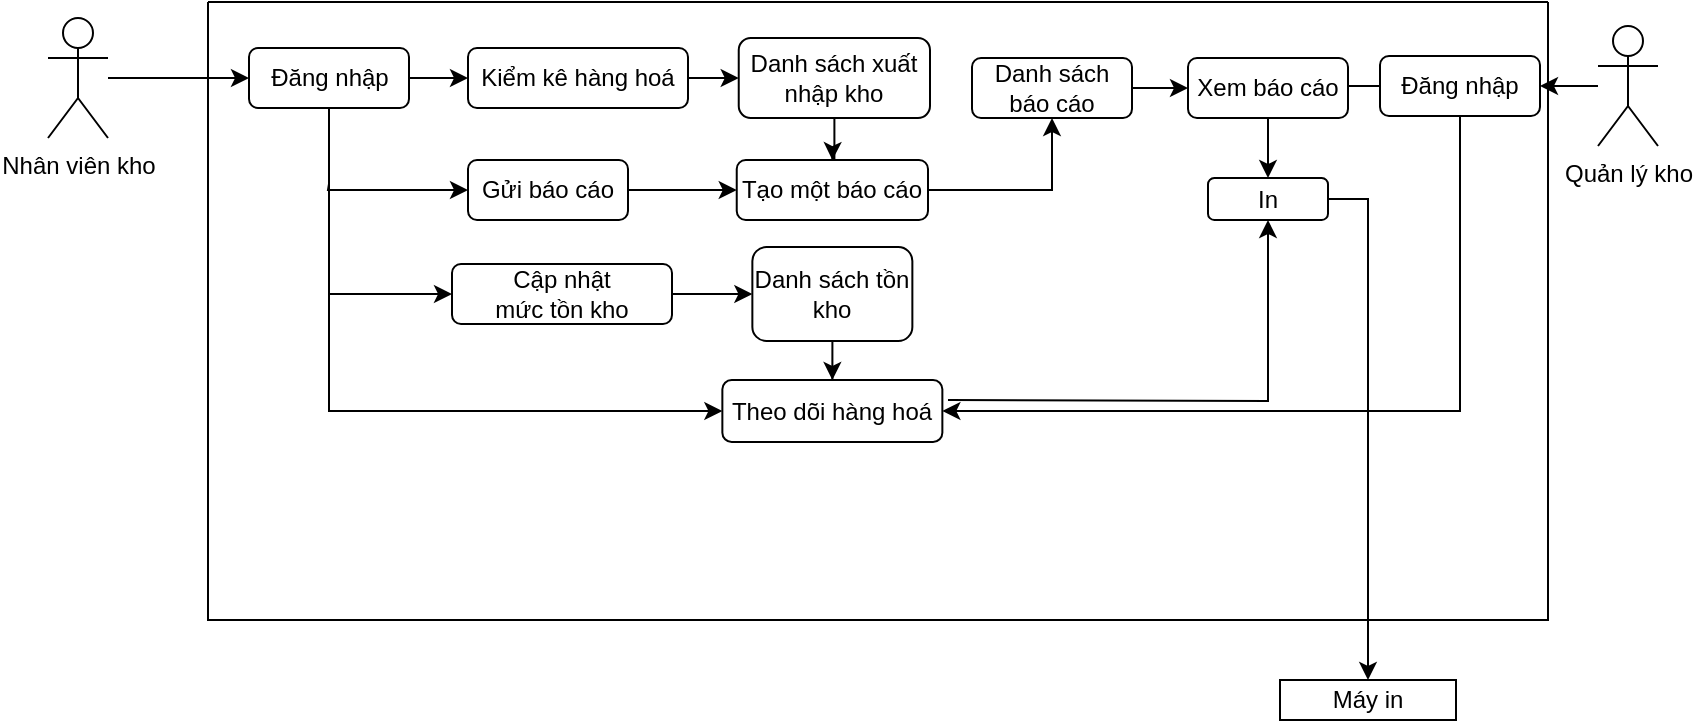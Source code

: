 <mxfile version="27.0.6">
  <diagram name="Trang-1" id="D9kbNR4Y4z5BwE0H5Da0">
    <mxGraphModel dx="872" dy="473" grid="1" gridSize="10" guides="1" tooltips="1" connect="1" arrows="1" fold="1" page="1" pageScale="1" pageWidth="1169" pageHeight="827" math="0" shadow="0">
      <root>
        <mxCell id="0" />
        <mxCell id="1" parent="0" />
        <mxCell id="RE8hw0GTR6m2Dy88vsNo-1" value="Nhân viên kho" style="shape=umlActor;verticalLabelPosition=bottom;verticalAlign=top;html=1;outlineConnect=0;" parent="1" vertex="1">
          <mxGeometry x="120" y="29" width="30" height="60" as="geometry" />
        </mxCell>
        <mxCell id="RE8hw0GTR6m2Dy88vsNo-2" value="Quản lý kho" style="shape=umlActor;verticalLabelPosition=bottom;verticalAlign=top;html=1;outlineConnect=0;" parent="1" vertex="1">
          <mxGeometry x="895" y="33" width="30" height="60" as="geometry" />
        </mxCell>
        <mxCell id="RE8hw0GTR6m2Dy88vsNo-5" value="" style="endArrow=classic;html=1;rounded=0;entryX=0;entryY=0.5;entryDx=0;entryDy=0;" parent="1" source="RE8hw0GTR6m2Dy88vsNo-1" target="RE8hw0GTR6m2Dy88vsNo-6" edge="1">
          <mxGeometry width="50" height="50" relative="1" as="geometry">
            <mxPoint x="140" y="200" as="sourcePoint" />
            <mxPoint x="200" y="170" as="targetPoint" />
          </mxGeometry>
        </mxCell>
        <mxCell id="RE8hw0GTR6m2Dy88vsNo-16" value="" style="swimlane;startSize=0;" parent="1" vertex="1">
          <mxGeometry x="200" y="21" width="670" height="309" as="geometry" />
        </mxCell>
        <mxCell id="0RWC0uuBtocXuPP7cz6o-1" style="edgeStyle=orthogonalEdgeStyle;rounded=0;orthogonalLoop=1;jettySize=auto;html=1;" parent="RE8hw0GTR6m2Dy88vsNo-16" source="RE8hw0GTR6m2Dy88vsNo-6" target="RE8hw0GTR6m2Dy88vsNo-15" edge="1">
          <mxGeometry relative="1" as="geometry">
            <Array as="points">
              <mxPoint x="61" y="146" />
            </Array>
          </mxGeometry>
        </mxCell>
        <mxCell id="0RWC0uuBtocXuPP7cz6o-7" style="edgeStyle=orthogonalEdgeStyle;rounded=0;orthogonalLoop=1;jettySize=auto;html=1;entryX=0;entryY=0.5;entryDx=0;entryDy=0;" parent="RE8hw0GTR6m2Dy88vsNo-16" source="RE8hw0GTR6m2Dy88vsNo-6" target="RE8hw0GTR6m2Dy88vsNo-32" edge="1">
          <mxGeometry relative="1" as="geometry">
            <Array as="points">
              <mxPoint x="61" y="91" />
              <mxPoint x="60" y="144" />
            </Array>
          </mxGeometry>
        </mxCell>
        <mxCell id="0RWC0uuBtocXuPP7cz6o-16" style="edgeStyle=orthogonalEdgeStyle;rounded=0;orthogonalLoop=1;jettySize=auto;html=1;entryX=0;entryY=0.5;entryDx=0;entryDy=0;" parent="RE8hw0GTR6m2Dy88vsNo-16" source="RE8hw0GTR6m2Dy88vsNo-6" target="RE8hw0GTR6m2Dy88vsNo-38" edge="1">
          <mxGeometry relative="1" as="geometry">
            <Array as="points">
              <mxPoint x="61" y="205" />
            </Array>
          </mxGeometry>
        </mxCell>
        <mxCell id="QrGvr3LlAkq4sx4mLev--9" style="edgeStyle=orthogonalEdgeStyle;rounded=0;orthogonalLoop=1;jettySize=auto;html=1;" edge="1" parent="RE8hw0GTR6m2Dy88vsNo-16" source="RE8hw0GTR6m2Dy88vsNo-6" target="RE8hw0GTR6m2Dy88vsNo-46">
          <mxGeometry relative="1" as="geometry" />
        </mxCell>
        <mxCell id="RE8hw0GTR6m2Dy88vsNo-6" value="Đăng nhập" style="rounded=1;whiteSpace=wrap;html=1;" parent="RE8hw0GTR6m2Dy88vsNo-16" vertex="1">
          <mxGeometry x="20.5" y="23" width="80" height="30" as="geometry" />
        </mxCell>
        <mxCell id="QrGvr3LlAkq4sx4mLev--2" style="edgeStyle=orthogonalEdgeStyle;rounded=0;orthogonalLoop=1;jettySize=auto;html=1;" edge="1" parent="RE8hw0GTR6m2Dy88vsNo-16" source="RE8hw0GTR6m2Dy88vsNo-15" target="RE8hw0GTR6m2Dy88vsNo-54">
          <mxGeometry relative="1" as="geometry" />
        </mxCell>
        <mxCell id="RE8hw0GTR6m2Dy88vsNo-15" value="Cập nhật&lt;div&gt;mức tồn kho&lt;/div&gt;" style="rounded=1;whiteSpace=wrap;html=1;" parent="RE8hw0GTR6m2Dy88vsNo-16" vertex="1">
          <mxGeometry x="122" y="131" width="110" height="30" as="geometry" />
        </mxCell>
        <mxCell id="0RWC0uuBtocXuPP7cz6o-8" style="edgeStyle=orthogonalEdgeStyle;rounded=0;orthogonalLoop=1;jettySize=auto;html=1;entryX=1;entryY=0.5;entryDx=0;entryDy=0;" parent="RE8hw0GTR6m2Dy88vsNo-16" source="RE8hw0GTR6m2Dy88vsNo-17" target="RE8hw0GTR6m2Dy88vsNo-22" edge="1">
          <mxGeometry relative="1" as="geometry" />
        </mxCell>
        <mxCell id="QrGvr3LlAkq4sx4mLev--12" style="edgeStyle=orthogonalEdgeStyle;rounded=0;orthogonalLoop=1;jettySize=auto;html=1;entryX=1;entryY=0.5;entryDx=0;entryDy=0;" edge="1" parent="RE8hw0GTR6m2Dy88vsNo-16" source="RE8hw0GTR6m2Dy88vsNo-17" target="RE8hw0GTR6m2Dy88vsNo-38">
          <mxGeometry relative="1" as="geometry">
            <Array as="points">
              <mxPoint x="626" y="205" />
            </Array>
          </mxGeometry>
        </mxCell>
        <mxCell id="RE8hw0GTR6m2Dy88vsNo-17" value="Đăng nhập" style="rounded=1;whiteSpace=wrap;html=1;" parent="RE8hw0GTR6m2Dy88vsNo-16" vertex="1">
          <mxGeometry x="586" y="27" width="80" height="30" as="geometry" />
        </mxCell>
        <mxCell id="QrGvr3LlAkq4sx4mLev--13" style="edgeStyle=orthogonalEdgeStyle;rounded=0;orthogonalLoop=1;jettySize=auto;html=1;" edge="1" parent="RE8hw0GTR6m2Dy88vsNo-16" source="RE8hw0GTR6m2Dy88vsNo-24" target="RE8hw0GTR6m2Dy88vsNo-22">
          <mxGeometry relative="1" as="geometry" />
        </mxCell>
        <mxCell id="RE8hw0GTR6m2Dy88vsNo-24" value="Danh sách báo cáo" style="rounded=1;whiteSpace=wrap;html=1;" parent="RE8hw0GTR6m2Dy88vsNo-16" vertex="1">
          <mxGeometry x="382" y="28" width="80" height="30" as="geometry" />
        </mxCell>
        <mxCell id="QrGvr3LlAkq4sx4mLev--16" style="edgeStyle=orthogonalEdgeStyle;rounded=0;orthogonalLoop=1;jettySize=auto;html=1;" edge="1" parent="RE8hw0GTR6m2Dy88vsNo-16" source="RE8hw0GTR6m2Dy88vsNo-22" target="QrGvr3LlAkq4sx4mLev--15">
          <mxGeometry relative="1" as="geometry" />
        </mxCell>
        <mxCell id="RE8hw0GTR6m2Dy88vsNo-22" value="Xem báo cáo" style="rounded=1;whiteSpace=wrap;html=1;" parent="RE8hw0GTR6m2Dy88vsNo-16" vertex="1">
          <mxGeometry x="490" y="28" width="80" height="30" as="geometry" />
        </mxCell>
        <mxCell id="0RWC0uuBtocXuPP7cz6o-12" style="edgeStyle=orthogonalEdgeStyle;rounded=0;orthogonalLoop=1;jettySize=auto;html=1;" parent="RE8hw0GTR6m2Dy88vsNo-16" source="RE8hw0GTR6m2Dy88vsNo-20" target="RE8hw0GTR6m2Dy88vsNo-24" edge="1">
          <mxGeometry relative="1" as="geometry" />
        </mxCell>
        <mxCell id="RE8hw0GTR6m2Dy88vsNo-20" value="Tạo một báo cáo" style="rounded=1;whiteSpace=wrap;html=1;" parent="RE8hw0GTR6m2Dy88vsNo-16" vertex="1">
          <mxGeometry x="264.37" y="79" width="95.63" height="30" as="geometry" />
        </mxCell>
        <mxCell id="RE8hw0GTR6m2Dy88vsNo-35" value="" style="edgeStyle=orthogonalEdgeStyle;rounded=0;orthogonalLoop=1;jettySize=auto;html=1;" parent="RE8hw0GTR6m2Dy88vsNo-16" source="RE8hw0GTR6m2Dy88vsNo-32" target="RE8hw0GTR6m2Dy88vsNo-20" edge="1">
          <mxGeometry relative="1" as="geometry" />
        </mxCell>
        <mxCell id="RE8hw0GTR6m2Dy88vsNo-32" value="Gửi báo cáo" style="rounded=1;whiteSpace=wrap;html=1;" parent="RE8hw0GTR6m2Dy88vsNo-16" vertex="1">
          <mxGeometry x="130" y="79" width="80" height="30" as="geometry" />
        </mxCell>
        <mxCell id="QrGvr3LlAkq4sx4mLev--18" style="edgeStyle=orthogonalEdgeStyle;rounded=0;orthogonalLoop=1;jettySize=auto;html=1;entryX=0.5;entryY=1;entryDx=0;entryDy=0;" edge="1" parent="RE8hw0GTR6m2Dy88vsNo-16" target="QrGvr3LlAkq4sx4mLev--15">
          <mxGeometry relative="1" as="geometry">
            <mxPoint x="370" y="199" as="sourcePoint" />
          </mxGeometry>
        </mxCell>
        <mxCell id="RE8hw0GTR6m2Dy88vsNo-38" value="Theo dõi hàng hoá" style="rounded=1;whiteSpace=wrap;html=1;" parent="RE8hw0GTR6m2Dy88vsNo-16" vertex="1">
          <mxGeometry x="257.18" y="189" width="110" height="31" as="geometry" />
        </mxCell>
        <mxCell id="QrGvr3LlAkq4sx4mLev--11" style="edgeStyle=orthogonalEdgeStyle;rounded=0;orthogonalLoop=1;jettySize=auto;html=1;entryX=0;entryY=0.5;entryDx=0;entryDy=0;" edge="1" parent="RE8hw0GTR6m2Dy88vsNo-16" source="RE8hw0GTR6m2Dy88vsNo-46" target="RE8hw0GTR6m2Dy88vsNo-47">
          <mxGeometry relative="1" as="geometry" />
        </mxCell>
        <mxCell id="RE8hw0GTR6m2Dy88vsNo-46" value="Kiểm kê hàng hoá" style="rounded=1;whiteSpace=wrap;html=1;" parent="RE8hw0GTR6m2Dy88vsNo-16" vertex="1">
          <mxGeometry x="130" y="23" width="110" height="30" as="geometry" />
        </mxCell>
        <mxCell id="QrGvr3LlAkq4sx4mLev--10" style="edgeStyle=orthogonalEdgeStyle;rounded=0;orthogonalLoop=1;jettySize=auto;html=1;entryX=0.5;entryY=0;entryDx=0;entryDy=0;" edge="1" parent="RE8hw0GTR6m2Dy88vsNo-16" source="RE8hw0GTR6m2Dy88vsNo-47" target="RE8hw0GTR6m2Dy88vsNo-20">
          <mxGeometry relative="1" as="geometry" />
        </mxCell>
        <mxCell id="RE8hw0GTR6m2Dy88vsNo-47" value="Danh sách xuất nhập kho" style="rounded=1;whiteSpace=wrap;html=1;" parent="RE8hw0GTR6m2Dy88vsNo-16" vertex="1">
          <mxGeometry x="265.37" y="18" width="95.63" height="40" as="geometry" />
        </mxCell>
        <mxCell id="QrGvr3LlAkq4sx4mLev--4" style="edgeStyle=orthogonalEdgeStyle;rounded=0;orthogonalLoop=1;jettySize=auto;html=1;entryX=0.5;entryY=0;entryDx=0;entryDy=0;" edge="1" parent="RE8hw0GTR6m2Dy88vsNo-16" source="RE8hw0GTR6m2Dy88vsNo-54" target="RE8hw0GTR6m2Dy88vsNo-38">
          <mxGeometry relative="1" as="geometry" />
        </mxCell>
        <mxCell id="RE8hw0GTR6m2Dy88vsNo-54" value="Danh sách tồn kho" style="rounded=1;whiteSpace=wrap;html=1;" parent="RE8hw0GTR6m2Dy88vsNo-16" vertex="1">
          <mxGeometry x="272.18" y="122.5" width="80" height="47" as="geometry" />
        </mxCell>
        <mxCell id="QrGvr3LlAkq4sx4mLev--15" value="In" style="rounded=1;whiteSpace=wrap;html=1;" vertex="1" parent="RE8hw0GTR6m2Dy88vsNo-16">
          <mxGeometry x="500" y="88" width="60" height="21" as="geometry" />
        </mxCell>
        <mxCell id="RE8hw0GTR6m2Dy88vsNo-18" value="" style="endArrow=classic;html=1;rounded=0;entryX=1;entryY=0.5;entryDx=0;entryDy=0;" parent="1" source="RE8hw0GTR6m2Dy88vsNo-2" target="RE8hw0GTR6m2Dy88vsNo-17" edge="1">
          <mxGeometry width="50" height="50" relative="1" as="geometry">
            <mxPoint x="760" y="230" as="sourcePoint" />
            <mxPoint x="746" y="120" as="targetPoint" />
          </mxGeometry>
        </mxCell>
        <mxCell id="QrGvr3LlAkq4sx4mLev--19" value="Máy in" style="rounded=0;whiteSpace=wrap;html=1;" vertex="1" parent="1">
          <mxGeometry x="736" y="360" width="88" height="20" as="geometry" />
        </mxCell>
        <mxCell id="QrGvr3LlAkq4sx4mLev--20" style="edgeStyle=orthogonalEdgeStyle;rounded=0;orthogonalLoop=1;jettySize=auto;html=1;entryX=0.5;entryY=0;entryDx=0;entryDy=0;" edge="1" parent="1" source="QrGvr3LlAkq4sx4mLev--15" target="QrGvr3LlAkq4sx4mLev--19">
          <mxGeometry relative="1" as="geometry">
            <Array as="points">
              <mxPoint x="780" y="120" />
              <mxPoint x="780" y="350" />
            </Array>
          </mxGeometry>
        </mxCell>
      </root>
    </mxGraphModel>
  </diagram>
</mxfile>
